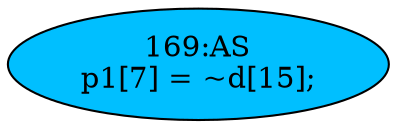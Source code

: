 strict digraph "" {
	node [label="\N"];
	"169:AS"	 [ast="<pyverilog.vparser.ast.Assign object at 0x7f40783b4950>",
		def_var="['p1']",
		fillcolor=deepskyblue,
		label="169:AS
p1[7] = ~d[15];",
		statements="[]",
		style=filled,
		typ=Assign,
		use_var="['d']"];
}
